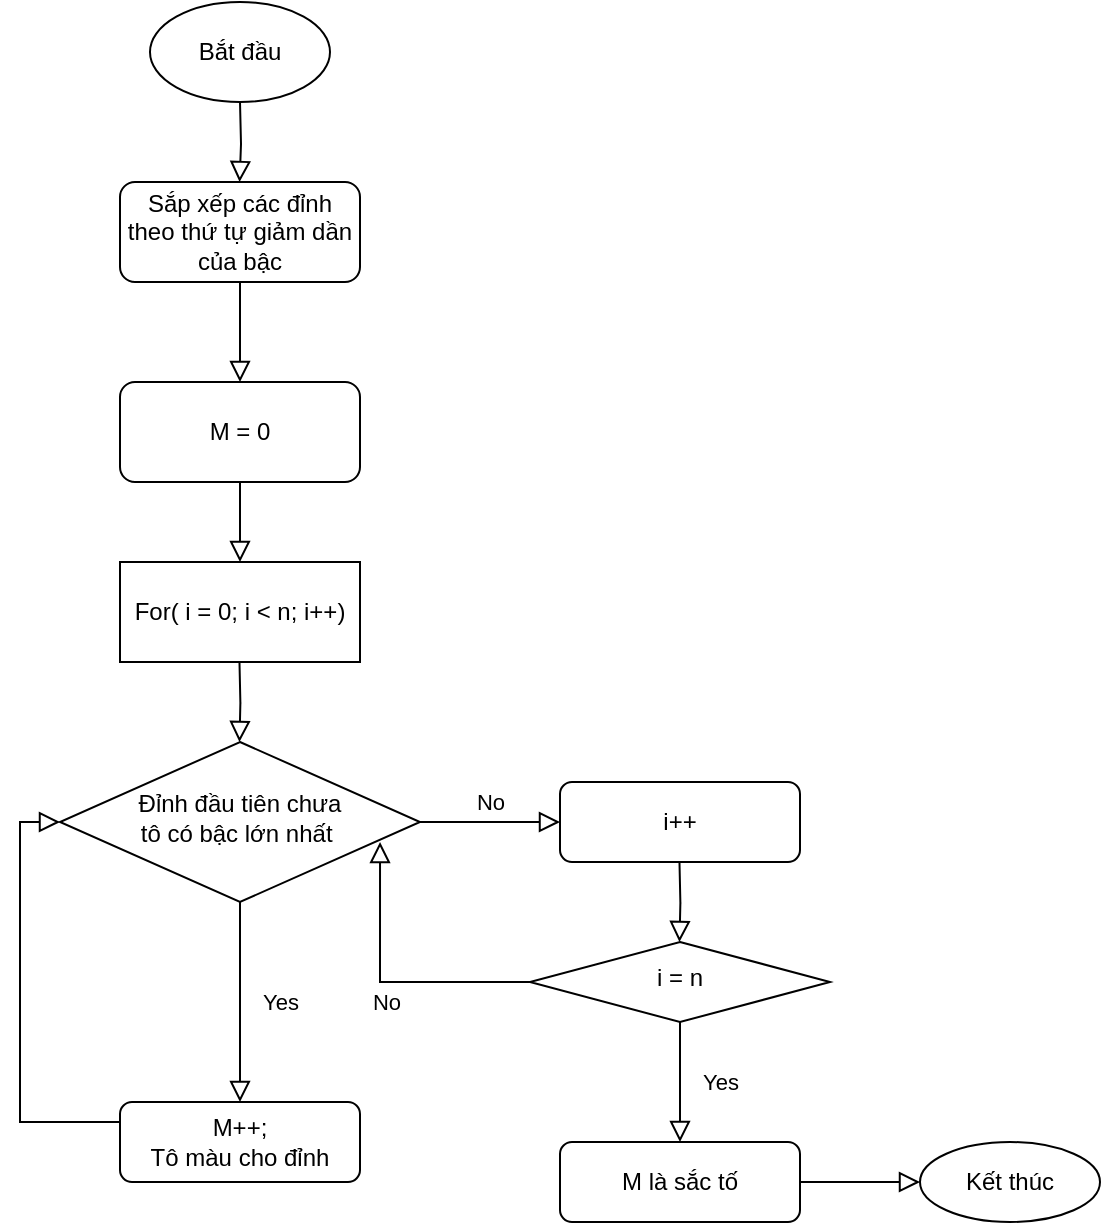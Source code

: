 <mxfile version="21.3.7" type="device">
  <diagram id="C5RBs43oDa-KdzZeNtuy" name="Page-1">
    <mxGraphModel dx="980" dy="409" grid="1" gridSize="10" guides="1" tooltips="1" connect="1" arrows="1" fold="1" page="1" pageScale="1" pageWidth="827" pageHeight="1169" math="0" shadow="0">
      <root>
        <mxCell id="WIyWlLk6GJQsqaUBKTNV-0" />
        <mxCell id="WIyWlLk6GJQsqaUBKTNV-1" parent="WIyWlLk6GJQsqaUBKTNV-0" />
        <mxCell id="WIyWlLk6GJQsqaUBKTNV-2" value="" style="rounded=0;html=1;jettySize=auto;orthogonalLoop=1;fontSize=11;endArrow=block;endFill=0;endSize=8;strokeWidth=1;shadow=0;labelBackgroundColor=none;edgeStyle=orthogonalEdgeStyle;entryX=0.5;entryY=0;entryDx=0;entryDy=0;" parent="WIyWlLk6GJQsqaUBKTNV-1" source="WIyWlLk6GJQsqaUBKTNV-3" target="jRHUHaO-R0VqGaPjlvMk-4" edge="1">
          <mxGeometry relative="1" as="geometry">
            <mxPoint x="380" y="470" as="targetPoint" />
          </mxGeometry>
        </mxCell>
        <mxCell id="WIyWlLk6GJQsqaUBKTNV-3" value="Sắp xếp các đỉnh theo thứ tự giảm dần của bậc" style="rounded=1;whiteSpace=wrap;html=1;fontSize=12;glass=0;strokeWidth=1;shadow=0;" parent="WIyWlLk6GJQsqaUBKTNV-1" vertex="1">
          <mxGeometry x="320" y="380" width="120" height="50" as="geometry" />
        </mxCell>
        <mxCell id="jRHUHaO-R0VqGaPjlvMk-0" value="Bắt đầu" style="ellipse;whiteSpace=wrap;html=1;" parent="WIyWlLk6GJQsqaUBKTNV-1" vertex="1">
          <mxGeometry x="335" y="290" width="90" height="50" as="geometry" />
        </mxCell>
        <mxCell id="jRHUHaO-R0VqGaPjlvMk-2" value="" style="rounded=0;html=1;jettySize=auto;orthogonalLoop=1;fontSize=11;endArrow=block;endFill=0;endSize=8;strokeWidth=1;shadow=0;labelBackgroundColor=none;edgeStyle=orthogonalEdgeStyle;" parent="WIyWlLk6GJQsqaUBKTNV-1" edge="1">
          <mxGeometry relative="1" as="geometry">
            <mxPoint x="380" y="340" as="sourcePoint" />
            <mxPoint x="379.8" y="380" as="targetPoint" />
          </mxGeometry>
        </mxCell>
        <mxCell id="jRHUHaO-R0VqGaPjlvMk-3" value="" style="rounded=0;html=1;jettySize=auto;orthogonalLoop=1;fontSize=11;endArrow=block;endFill=0;endSize=8;strokeWidth=1;shadow=0;labelBackgroundColor=none;edgeStyle=orthogonalEdgeStyle;" parent="WIyWlLk6GJQsqaUBKTNV-1" source="jRHUHaO-R0VqGaPjlvMk-4" edge="1">
          <mxGeometry relative="1" as="geometry">
            <mxPoint x="380" y="570" as="targetPoint" />
          </mxGeometry>
        </mxCell>
        <mxCell id="jRHUHaO-R0VqGaPjlvMk-4" value="M = 0" style="rounded=1;whiteSpace=wrap;html=1;fontSize=12;glass=0;strokeWidth=1;shadow=0;" parent="WIyWlLk6GJQsqaUBKTNV-1" vertex="1">
          <mxGeometry x="320" y="480" width="120" height="50" as="geometry" />
        </mxCell>
        <mxCell id="jRHUHaO-R0VqGaPjlvMk-7" value="For( i = 0; i &amp;lt; n; i++)" style="rounded=0;whiteSpace=wrap;html=1;" parent="WIyWlLk6GJQsqaUBKTNV-1" vertex="1">
          <mxGeometry x="320" y="570" width="120" height="50" as="geometry" />
        </mxCell>
        <mxCell id="jRHUHaO-R0VqGaPjlvMk-10" value="Yes" style="rounded=0;html=1;jettySize=auto;orthogonalLoop=1;fontSize=11;endArrow=block;endFill=0;endSize=8;strokeWidth=1;shadow=0;labelBackgroundColor=none;edgeStyle=orthogonalEdgeStyle;entryX=0.5;entryY=0;entryDx=0;entryDy=0;" parent="WIyWlLk6GJQsqaUBKTNV-1" source="jRHUHaO-R0VqGaPjlvMk-12" target="jRHUHaO-R0VqGaPjlvMk-14" edge="1">
          <mxGeometry y="20" relative="1" as="geometry">
            <mxPoint as="offset" />
            <mxPoint x="380" y="780" as="targetPoint" />
          </mxGeometry>
        </mxCell>
        <mxCell id="jRHUHaO-R0VqGaPjlvMk-11" value="No" style="edgeStyle=orthogonalEdgeStyle;rounded=0;html=1;jettySize=auto;orthogonalLoop=1;fontSize=11;endArrow=block;endFill=0;endSize=8;strokeWidth=1;shadow=0;labelBackgroundColor=none;" parent="WIyWlLk6GJQsqaUBKTNV-1" source="jRHUHaO-R0VqGaPjlvMk-12" target="jRHUHaO-R0VqGaPjlvMk-13" edge="1">
          <mxGeometry y="10" relative="1" as="geometry">
            <mxPoint as="offset" />
          </mxGeometry>
        </mxCell>
        <mxCell id="jRHUHaO-R0VqGaPjlvMk-12" value="Đỉnh đầu tiên chưa &lt;br&gt;tô có bậc lớn nhất&amp;nbsp;" style="rhombus;whiteSpace=wrap;html=1;shadow=0;fontFamily=Helvetica;fontSize=12;align=center;strokeWidth=1;spacing=6;spacingTop=-4;" parent="WIyWlLk6GJQsqaUBKTNV-1" vertex="1">
          <mxGeometry x="290" y="660" width="180" height="80" as="geometry" />
        </mxCell>
        <mxCell id="jRHUHaO-R0VqGaPjlvMk-13" value="i++" style="rounded=1;whiteSpace=wrap;html=1;fontSize=12;glass=0;strokeWidth=1;shadow=0;" parent="WIyWlLk6GJQsqaUBKTNV-1" vertex="1">
          <mxGeometry x="540" y="680" width="120" height="40" as="geometry" />
        </mxCell>
        <mxCell id="jRHUHaO-R0VqGaPjlvMk-14" value="M++;&lt;br style=&quot;border-color: var(--border-color);&quot;&gt;Tô màu cho đỉnh" style="rounded=1;whiteSpace=wrap;html=1;fontSize=12;glass=0;strokeWidth=1;shadow=0;" parent="WIyWlLk6GJQsqaUBKTNV-1" vertex="1">
          <mxGeometry x="320" y="840" width="120" height="40" as="geometry" />
        </mxCell>
        <mxCell id="jRHUHaO-R0VqGaPjlvMk-15" value="" style="rounded=0;html=1;jettySize=auto;orthogonalLoop=1;fontSize=11;endArrow=block;endFill=0;endSize=8;strokeWidth=1;shadow=0;labelBackgroundColor=none;edgeStyle=orthogonalEdgeStyle;" parent="WIyWlLk6GJQsqaUBKTNV-1" edge="1">
          <mxGeometry relative="1" as="geometry">
            <mxPoint x="379.74" y="660" as="targetPoint" />
            <mxPoint x="379.74" y="620" as="sourcePoint" />
          </mxGeometry>
        </mxCell>
        <mxCell id="jRHUHaO-R0VqGaPjlvMk-16" value="Yes" style="rounded=0;html=1;jettySize=auto;orthogonalLoop=1;fontSize=11;endArrow=block;endFill=0;endSize=8;strokeWidth=1;shadow=0;labelBackgroundColor=none;edgeStyle=orthogonalEdgeStyle;" parent="WIyWlLk6GJQsqaUBKTNV-1" source="jRHUHaO-R0VqGaPjlvMk-18" edge="1">
          <mxGeometry y="20" relative="1" as="geometry">
            <mxPoint as="offset" />
            <mxPoint x="600" y="860" as="targetPoint" />
          </mxGeometry>
        </mxCell>
        <mxCell id="jRHUHaO-R0VqGaPjlvMk-17" value="No" style="edgeStyle=orthogonalEdgeStyle;rounded=0;html=1;jettySize=auto;orthogonalLoop=1;fontSize=11;endArrow=block;endFill=0;endSize=8;strokeWidth=1;shadow=0;labelBackgroundColor=none;entryX=0.889;entryY=0.625;entryDx=0;entryDy=0;entryPerimeter=0;" parent="WIyWlLk6GJQsqaUBKTNV-1" source="jRHUHaO-R0VqGaPjlvMk-18" target="jRHUHaO-R0VqGaPjlvMk-12" edge="1">
          <mxGeometry y="10" relative="1" as="geometry">
            <mxPoint as="offset" />
            <mxPoint x="760" y="800" as="targetPoint" />
          </mxGeometry>
        </mxCell>
        <mxCell id="jRHUHaO-R0VqGaPjlvMk-18" value="i = n" style="rhombus;whiteSpace=wrap;html=1;shadow=0;fontFamily=Helvetica;fontSize=12;align=center;strokeWidth=1;spacing=6;spacingTop=-4;" parent="WIyWlLk6GJQsqaUBKTNV-1" vertex="1">
          <mxGeometry x="525" y="760" width="150" height="40" as="geometry" />
        </mxCell>
        <mxCell id="jRHUHaO-R0VqGaPjlvMk-21" value="" style="rounded=0;html=1;jettySize=auto;orthogonalLoop=1;fontSize=11;endArrow=block;endFill=0;endSize=8;strokeWidth=1;shadow=0;labelBackgroundColor=none;edgeStyle=orthogonalEdgeStyle;" parent="WIyWlLk6GJQsqaUBKTNV-1" edge="1">
          <mxGeometry relative="1" as="geometry">
            <mxPoint x="599.74" y="760" as="targetPoint" />
            <mxPoint x="599.74" y="720" as="sourcePoint" />
          </mxGeometry>
        </mxCell>
        <mxCell id="jRHUHaO-R0VqGaPjlvMk-22" value="Kết thúc" style="ellipse;whiteSpace=wrap;html=1;" parent="WIyWlLk6GJQsqaUBKTNV-1" vertex="1">
          <mxGeometry x="720" y="860" width="90" height="40" as="geometry" />
        </mxCell>
        <mxCell id="jRHUHaO-R0VqGaPjlvMk-24" value="M là sắc tố" style="rounded=1;whiteSpace=wrap;html=1;fontSize=12;glass=0;strokeWidth=1;shadow=0;" parent="WIyWlLk6GJQsqaUBKTNV-1" vertex="1">
          <mxGeometry x="540" y="860" width="120" height="40" as="geometry" />
        </mxCell>
        <mxCell id="4GKdI10DkWUuI15xQsED-0" value="" style="rounded=0;html=1;jettySize=auto;orthogonalLoop=1;fontSize=11;endArrow=block;endFill=0;endSize=8;strokeWidth=1;shadow=0;labelBackgroundColor=none;edgeStyle=orthogonalEdgeStyle;entryX=0;entryY=0.5;entryDx=0;entryDy=0;exitX=1;exitY=0.5;exitDx=0;exitDy=0;" edge="1" parent="WIyWlLk6GJQsqaUBKTNV-1" source="jRHUHaO-R0VqGaPjlvMk-24" target="jRHUHaO-R0VqGaPjlvMk-22">
          <mxGeometry relative="1" as="geometry">
            <mxPoint x="530" y="660" as="targetPoint" />
            <mxPoint x="530" y="620" as="sourcePoint" />
          </mxGeometry>
        </mxCell>
        <mxCell id="4GKdI10DkWUuI15xQsED-1" value="" style="rounded=0;html=1;jettySize=auto;orthogonalLoop=1;fontSize=11;endArrow=block;endFill=0;endSize=8;strokeWidth=1;shadow=0;labelBackgroundColor=none;edgeStyle=orthogonalEdgeStyle;entryX=0;entryY=0.5;entryDx=0;entryDy=0;exitX=0;exitY=0.25;exitDx=0;exitDy=0;" edge="1" parent="WIyWlLk6GJQsqaUBKTNV-1" source="jRHUHaO-R0VqGaPjlvMk-14" target="jRHUHaO-R0VqGaPjlvMk-12">
          <mxGeometry relative="1" as="geometry">
            <mxPoint x="389.74" y="670" as="targetPoint" />
            <mxPoint x="389.74" y="630" as="sourcePoint" />
          </mxGeometry>
        </mxCell>
      </root>
    </mxGraphModel>
  </diagram>
</mxfile>
